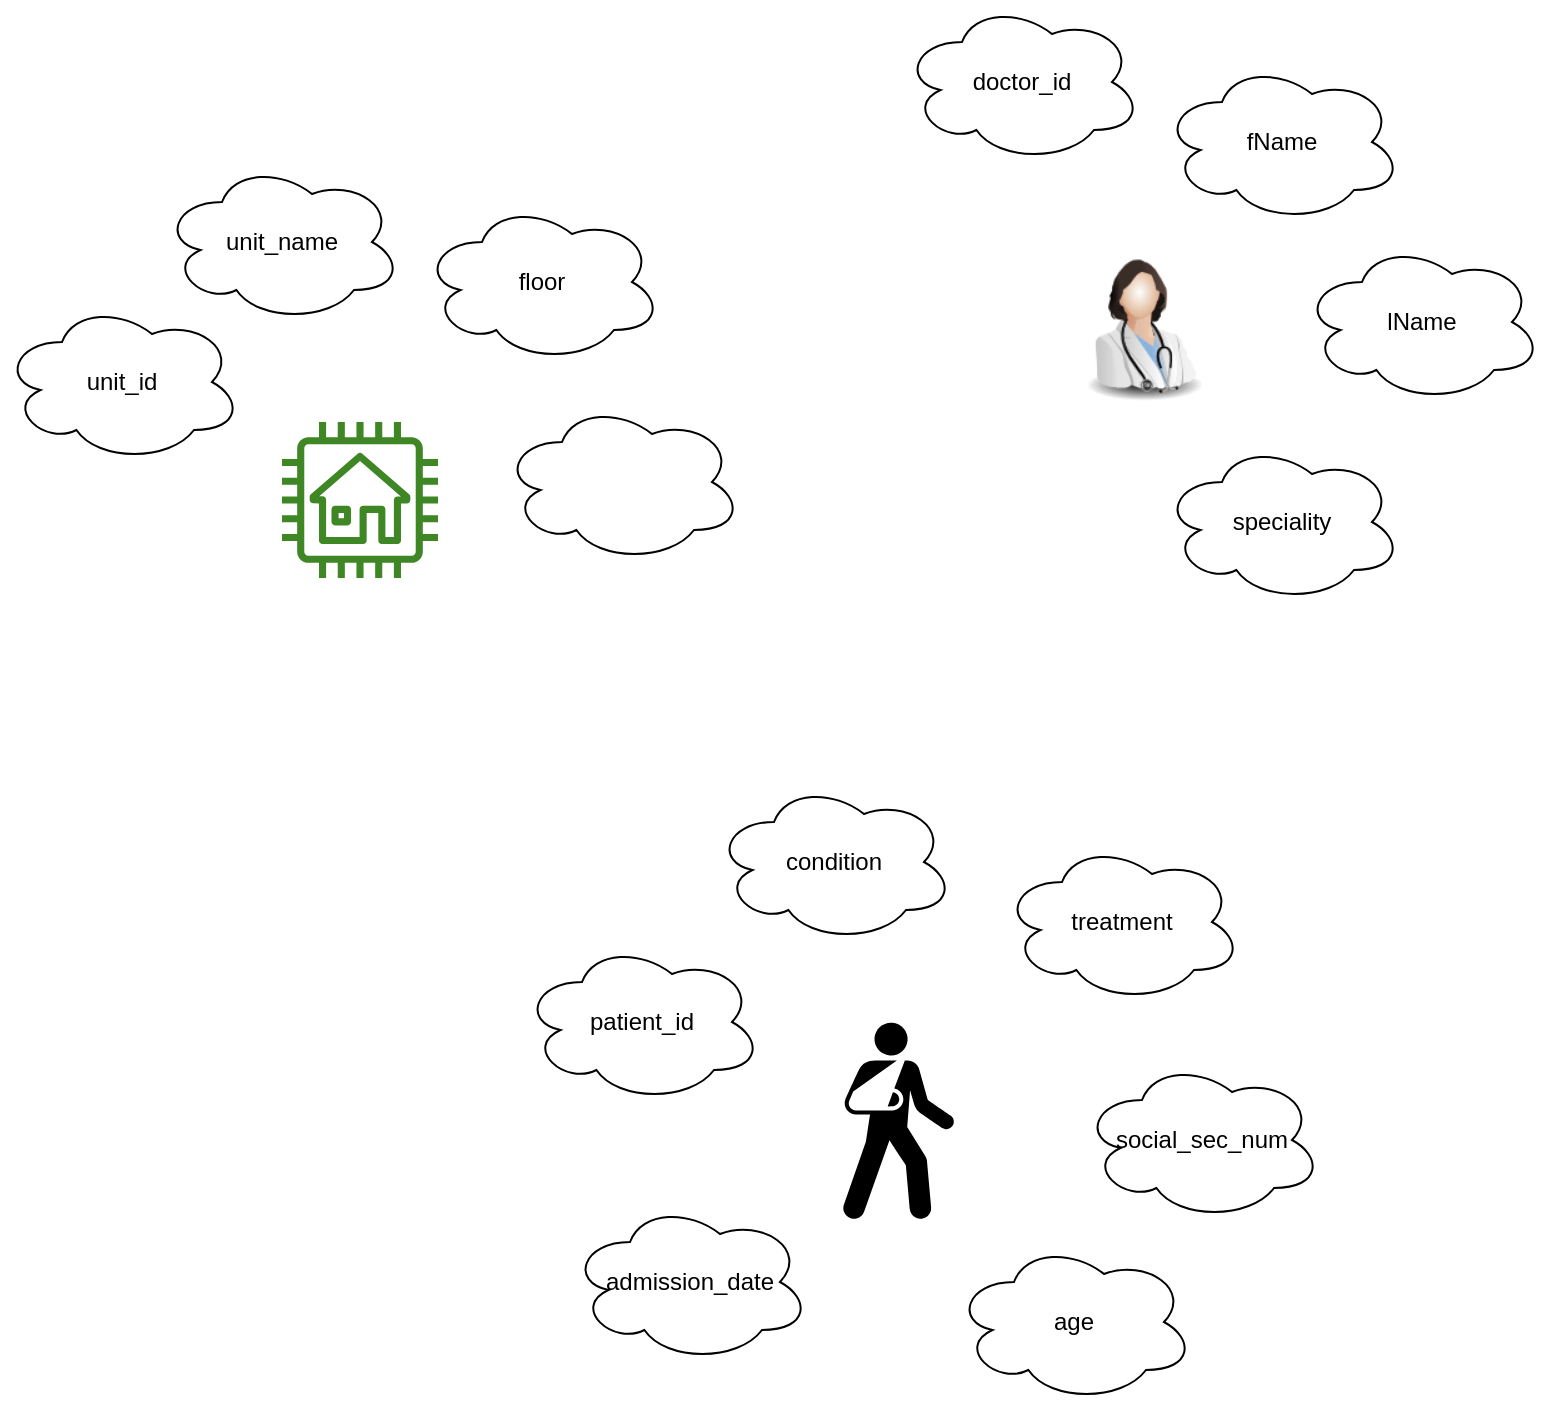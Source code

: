 <mxfile>
    <diagram id="86jPcfIjYjlKc2B4Hxd_" name="Page-1">
        <mxGraphModel dx="853" dy="846" grid="1" gridSize="10" guides="1" tooltips="1" connect="1" arrows="1" fold="1" page="1" pageScale="1" pageWidth="827" pageHeight="1169" math="0" shadow="0">
            <root>
                <mxCell id="0"/>
                <mxCell id="1" parent="0"/>
                <mxCell id="3" value="" style="sketch=0;outlineConnect=0;fontColor=#232F3E;gradientColor=none;fillColor=#3F8624;strokeColor=none;dashed=0;verticalLabelPosition=bottom;verticalAlign=top;align=center;html=1;fontSize=12;fontStyle=0;aspect=fixed;pointerEvents=1;shape=mxgraph.aws4.house;" vertex="1" parent="1">
                    <mxGeometry x="150" y="270" width="78" height="78" as="geometry"/>
                </mxCell>
                <mxCell id="4" value="" style="image;html=1;image=img/lib/clip_art/people/Doctor_Woman_128x128.png" vertex="1" parent="1">
                    <mxGeometry x="540" y="180" width="80" height="80" as="geometry"/>
                </mxCell>
                <mxCell id="5" value="" style="shape=mxgraph.signs.healthcare.out_patient;html=1;pointerEvents=1;fillColor=#000000;strokeColor=none;verticalLabelPosition=bottom;verticalAlign=top;align=center;" vertex="1" parent="1">
                    <mxGeometry x="430" y="570" width="56" height="99" as="geometry"/>
                </mxCell>
                <mxCell id="6" value="unit_id" style="ellipse;shape=cloud;whiteSpace=wrap;html=1;" vertex="1" parent="1">
                    <mxGeometry x="10" y="210" width="120" height="80" as="geometry"/>
                </mxCell>
                <mxCell id="7" value="unit_name" style="ellipse;shape=cloud;whiteSpace=wrap;html=1;" vertex="1" parent="1">
                    <mxGeometry x="90" y="140" width="120" height="80" as="geometry"/>
                </mxCell>
                <mxCell id="8" value="floor" style="ellipse;shape=cloud;whiteSpace=wrap;html=1;" vertex="1" parent="1">
                    <mxGeometry x="220" y="160" width="120" height="80" as="geometry"/>
                </mxCell>
                <mxCell id="9" value="" style="ellipse;shape=cloud;whiteSpace=wrap;html=1;" vertex="1" parent="1">
                    <mxGeometry x="260" y="260" width="120" height="80" as="geometry"/>
                </mxCell>
                <mxCell id="10" value="doctor_id" style="ellipse;shape=cloud;whiteSpace=wrap;html=1;" vertex="1" parent="1">
                    <mxGeometry x="460" y="60" width="120" height="80" as="geometry"/>
                </mxCell>
                <mxCell id="11" value="fName" style="ellipse;shape=cloud;whiteSpace=wrap;html=1;" vertex="1" parent="1">
                    <mxGeometry x="590" y="90" width="120" height="80" as="geometry"/>
                </mxCell>
                <mxCell id="12" value="lName" style="ellipse;shape=cloud;whiteSpace=wrap;html=1;" vertex="1" parent="1">
                    <mxGeometry x="660" y="180" width="120" height="80" as="geometry"/>
                </mxCell>
                <mxCell id="13" value="speciality" style="ellipse;shape=cloud;whiteSpace=wrap;html=1;" vertex="1" parent="1">
                    <mxGeometry x="590" y="280" width="120" height="80" as="geometry"/>
                </mxCell>
                <mxCell id="14" value="patient_id" style="ellipse;shape=cloud;whiteSpace=wrap;html=1;" vertex="1" parent="1">
                    <mxGeometry x="270" y="530" width="120" height="80" as="geometry"/>
                </mxCell>
                <mxCell id="15" value="condition" style="ellipse;shape=cloud;whiteSpace=wrap;html=1;" vertex="1" parent="1">
                    <mxGeometry x="366" y="450" width="120" height="80" as="geometry"/>
                </mxCell>
                <mxCell id="16" value="treatment" style="ellipse;shape=cloud;whiteSpace=wrap;html=1;" vertex="1" parent="1">
                    <mxGeometry x="510" y="480" width="120" height="80" as="geometry"/>
                </mxCell>
                <mxCell id="17" value="social_sec_num" style="ellipse;shape=cloud;whiteSpace=wrap;html=1;" vertex="1" parent="1">
                    <mxGeometry x="550" y="589" width="120" height="80" as="geometry"/>
                </mxCell>
                <mxCell id="18" value="age" style="ellipse;shape=cloud;whiteSpace=wrap;html=1;" vertex="1" parent="1">
                    <mxGeometry x="486" y="680" width="120" height="80" as="geometry"/>
                </mxCell>
                <mxCell id="19" value="admission_date" style="ellipse;shape=cloud;whiteSpace=wrap;html=1;" vertex="1" parent="1">
                    <mxGeometry x="294" y="660" width="120" height="80" as="geometry"/>
                </mxCell>
            </root>
        </mxGraphModel>
    </diagram>
</mxfile>